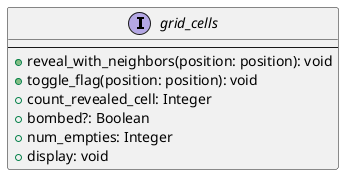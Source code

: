 @startuml grid_cells_interface

interface grid_cells {
    --
    + reveal_with_neighbors(position: position): void
    + toggle_flag(position: position): void
    + count_revealed_cell: Integer
    + bombed?: Boolean
    + num_empties: Integer
    + display: void
}

@enduml